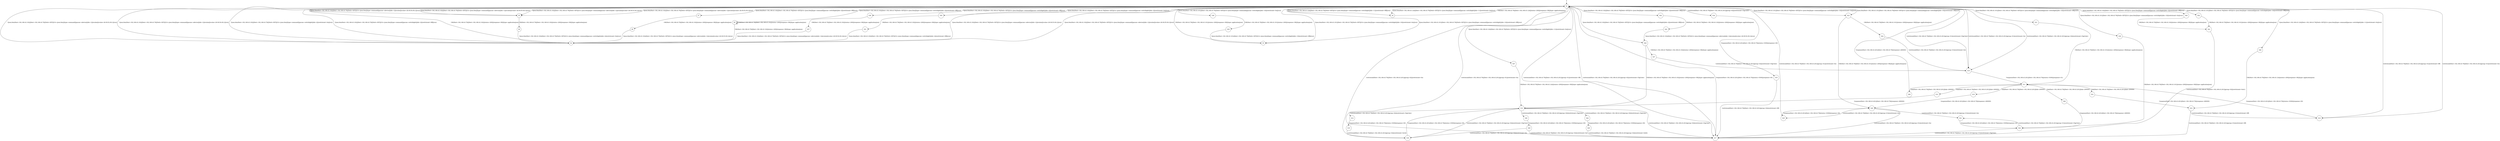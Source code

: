 digraph LTS {
S00[shape=point]
S1[label=S1,shape=circle];
S2[label=S2,shape=circle];
S3[label=S3,shape=circle];
S4[label=S4,shape=circle];
S5[label=S5,shape=circle];
S6[label=S6,shape=circle];
S7[label=S7,shape=circle];
S8[label=S8,shape=circle];
S9[label=S9,shape=circle];
S10[label=S10,shape=circle];
S11[label=S11,shape=circle];
S12[label=S12,shape=circle];
S13[label=S13,shape=circle];
S14[label=S14,shape=circle];
S15[label=S15,shape=circle];
S16[label=S16,shape=circle];
S17[label=S17,shape=circle];
S18[label=S18,shape=circle];
S19[label=S19,shape=circle];
S20[label=S20,shape=circle];
S21[label=S21,shape=circle];
S22[label=S22,shape=circle];
S23[label=S23,shape=circle];
S24[label=S24,shape=circle];
S25[label=S25,shape=circle];
S26[label=S26,shape=circle];
S27[label=S27,shape=circle];
S28[label=S28,shape=circle];
S29[label=S29,shape=circle];
S30[label=S30,shape=circle];
S31[label=S31,shape=circle];
S32[label=S32,shape=circle];
S33[label=S33,shape=circle];
S34[label=S34,shape=circle];
S35[label=S35,shape=circle];
S36[label=S36,shape=circle];
S37[label=S37,shape=circle];
S38[label=S38,shape=circle];
S39[label=S39,shape=circle];
S40[label=S40,shape=circle];
S41[label=S41,shape=circle];
S42[label=S42,shape=circle];
S43[label=S43,shape=circle];
S44[label=S44,shape=circle];
S45[label=S45,shape=circle];
S46[label=S46,shape=circle];
S47[label=S47,shape=circle];
S48[label=S48,shape=circle];
S49[label=S49,shape=circle];
S50[label=S50,shape=circle];
S51[label=S51,shape=circle];
S52[label=S52,shape=circle];
S00 -> S1
S1 -> S2[label ="?/json.htm(Host=192.168.43.102|||Dest=192.168.43.76|||Verb=GET|||Uri=/json.htm|||type=command|||param=udevice|||idx=1|||nvalue|||svalue=26.00;53.00;1|||rssi)"];
S1 -> S2[label ="?/json.htm(Host=192.168.43.102|||Dest=192.168.43.76|||Verb=GET|||Uri=/json.htm|||type=command|||param=udevice|||idx=1|||nvalue|||svalue=26.00;55.00;1|||rssi)"];
S1 -> S2[label ="?/json.htm(Host=192.168.43.102|||Dest=192.168.43.76|||Verb=GET|||Uri=/json.htm|||type=command|||param=udevice|||idx=1|||nvalue|||svalue=26.00;52.00;1|||rssi)"];
S1 -> S2[label ="?/json.htm(Host=192.168.43.102|||Dest=192.168.43.76|||Verb=GET|||Uri=/json.htm|||type=command|||param=udevice|||idx=1|||nvalue|||svalue=26.00;54.00;1|||rssi)"];
S1 -> S2[label ="?/json.htm(Host=192.168.43.102|||Dest=192.168.43.76|||Verb=GET|||Uri=/json.htm|||type=command|||param=switchlight|||idx=2|||switchcmd=On|||rssi)"];
S1 -> S2[label ="?/json.htm(Host=192.168.43.102|||Dest=192.168.43.76|||Verb=GET|||Uri=/json.htm|||type=command|||param=switchlight|||idx=2|||switchcmd=Off|||rssi)"];
S1 -> S3[label ="?/json.htm(Host=192.168.43.101|||Dest=192.168.43.76|||Verb=GET|||Uri=/json.htm|||type=command|||param=switchlight|||idx=10|||switchcmd=On|||rssi)"];
S1 -> S3[label ="?/json.htm(Host=192.168.43.101|||Dest=192.168.43.76|||Verb=GET|||Uri=/json.htm|||type=command|||param=switchlight|||idx=10|||switchcmd=Off|||rssi)"];
S1 -> S4[label ="?/json.htm(Host=192.168.43.124|||Dest=192.168.43.76|||Verb=GET|||Uri=/json.htm|||type=command|||param=switchlight|||idx=11|||switchcmd=Off|||rssi)"];
S1 -> S4[label ="?/json.htm(Host=192.168.43.124|||Dest=192.168.43.76|||Verb=GET|||Uri=/json.htm|||type=command|||param=switchlight|||idx=11|||switchcmd=On|||rssi)"];
S1 -> S5[label ="?/json.htm(Host=192.168.43.102|||Dest=192.168.43.76|||Verb=GET|||Uri=/json.htm|||type=command|||param=udevice|||idx=1|||nvalue|||svalue=26.00;55.00;1|||rssi)"];
S1 -> S5[label ="?/json.htm(Host=192.168.43.102|||Dest=192.168.43.76|||Verb=GET|||Uri=/json.htm|||type=command|||param=udevice|||idx=1|||nvalue|||svalue=26.00;53.00;1|||rssi)"];
S1 -> S5[label ="?/json.htm(Host=192.168.43.102|||Dest=192.168.43.76|||Verb=GET|||Uri=/json.htm|||type=command|||param=udevice|||idx=1|||nvalue|||svalue=26.00;52.00;1|||rssi)"];
S1 -> S5[label ="?/json.htm(Host=192.168.43.102|||Dest=192.168.43.76|||Verb=GET|||Uri=/json.htm|||type=command|||param=udevice|||idx=1|||nvalue|||svalue=26.00;54.00;1|||rssi)"];
S1 -> S7[label ="?/json.htm(Host=192.168.43.102|||Dest=192.168.43.76|||Verb=GET|||Uri=/json.htm|||type=command|||param=switchlight|||idx=2|||switchcmd=Off|||rssi)"];
S1 -> S9[label ="?/json.htm(Host=192.168.43.102|||Dest=192.168.43.76|||Verb=GET|||Uri=/json.htm|||type=command|||param=switchlight|||idx=2|||switchcmd=Off|||rssi)"];
S1 -> S10[label ="!switchcmd(Host=192.168.43.76|||Dest=192.168.43.201|||group=01|||switchcmd=On)"];
S1 -> S10[label ="!switchcmd(Host=192.168.43.76|||Dest=192.168.43.201|||group=02|||switchcmd=ChgColor)"];
S1 -> S10[label ="!switchcmd(Host=192.168.43.76|||Dest=192.168.43.201|||group=01|||switchcmd=ChgColor)"];
S1 -> S16[label ="!switchcmd(Host=192.168.43.76|||Dest=192.168.43.201|||group=02|||switchcmd=On)"];
S1 -> S17[label ="!switchcmd(Host=192.168.43.76|||Dest=192.168.43.201|||group=01|||switchcmd=On)"];
S1 -> S17[label ="!switchcmd(Host=192.168.43.76|||Dest=192.168.43.201|||group=01|||switchcmd=Off)"];
S1 -> S17[label ="!switchcmd(Host=192.168.43.76|||Dest=192.168.43.201|||group=02|||switchcmd=ChgColor)"];
S1 -> S18[label ="!switchcmd(Host=192.168.43.76|||Dest=192.168.43.201|||group=01|||switchcmd=Off)"];
S1 -> S18[label ="!switchcmd(Host=192.168.43.76|||Dest=192.168.43.201|||group=01|||switchcmd=On)"];
S1 -> S23[label ="?/json.htm(Host=192.168.43.101|||Dest=192.168.43.76|||Verb=GET|||Uri=/json.htm|||type=command|||param=switchlight|||idx=10|||switchcmd=On|||rssi)"];
S1 -> S23[label ="?/json.htm(Host=192.168.43.101|||Dest=192.168.43.76|||Verb=GET|||Uri=/json.htm|||type=command|||param=switchlight|||idx=10|||switchcmd=Off|||rssi)"];
S1 -> S25[label ="!switchcmd(Host=192.168.43.76|||Dest=192.168.43.201|||group=01|||switchcmd=On)"];
S1 -> S26[label ="?/json.htm(Host=192.168.43.102|||Dest=192.168.43.76|||Verb=GET|||Uri=/json.htm|||type=command|||param=switchlight|||idx=2|||switchcmd=Off|||rssi)"];
S1 -> S30[label ="?/json.htm(Host=192.168.43.101|||Dest=192.168.43.76|||Verb=GET|||Uri=/json.htm|||type=command|||param=switchlight|||idx=10|||switchcmd=On|||rssi)"];
S1 -> S31[label ="?/json.htm(Host=192.168.43.101|||Dest=192.168.43.76|||Verb=GET|||Uri=/json.htm|||type=command|||param=switchlight|||idx=10|||switchcmd=Off|||rssi)"];
S1 -> S34[label ="!switchcmd(Host=192.168.43.76|||Dest=192.168.43.201|||group=02|||switchcmd=ChgColor)"];
S1 -> S36[label ="?/json.htm(Host=192.168.43.102|||Dest=192.168.43.76|||Verb=GET|||Uri=/json.htm|||type=command|||param=switchlight|||idx=2|||switchcmd=Off|||rssi)"];
S1 -> S38[label ="?/json.htm(Host=192.168.43.101|||Dest=192.168.43.76|||Verb=GET|||Uri=/json.htm|||type=command|||param=switchlight|||idx=10|||switchcmd=On|||rssi)"];
S1 -> S40[label ="?/json.htm(Host=192.168.43.102|||Dest=192.168.43.76|||Verb=GET|||Uri=/json.htm|||type=command|||param=switchlight|||idx=2|||switchcmd=Off|||rssi)"];
S1 -> S42[label ="?/json.htm(Host=192.168.43.102|||Dest=192.168.43.76|||Verb=GET|||Uri=/json.htm|||type=command|||param=switchlight|||idx=2|||switchcmd=Off|||rssi)"];
S1 -> S47[label ="?/json.htm(Host=192.168.43.124|||Dest=192.168.43.76|||Verb=GET|||Uri=/json.htm|||type=command|||param=switchlight|||idx=11|||switchcmd=On|||rssi)"];
S1 -> S48[label ="?/json.htm(Host=192.168.43.124|||Dest=192.168.43.76|||Verb=GET|||Uri=/json.htm|||type=command|||param=switchlight|||idx=11|||switchcmd=On|||rssi)"];
S1 -> S50[label ="?/json.htm(Host=192.168.43.102|||Dest=192.168.43.76|||Verb=GET|||Uri=/json.htm|||type=command|||param=switchlight|||idx=2|||switchcmd=On|||rssi)"];
S1 -> S52[label ="?/json.htm(Host=192.168.43.101|||Dest=192.168.43.76|||Verb=GET|||Uri=/json.htm|||type=command|||param=switchlight|||idx=10|||switchcmd=Off|||rssi)"];
S2 -> S1[label ="!OK(Host=192.168.43.76|||Dest=192.168.43.102|||status=200|||response=OK|||type=application/json)"];
S3 -> S1[label ="!OK(Host=192.168.43.76|||Dest=192.168.43.101|||status=200|||response=OK|||type=application/json)"];
S4 -> S1[label ="!OK(Host=192.168.43.76|||Dest=192.168.43.124|||status=200|||response=OK|||type=application/json)"];
S5 -> S6[label ="!OK(Host=192.168.43.76|||Dest=192.168.43.102|||status=200|||response=OK|||type=application/json)"];
S6 -> S2[label ="?/json.htm(Host=192.168.43.102|||Dest=192.168.43.76|||Verb=GET|||Uri=/json.htm|||type=command|||param=switchlight|||idx=2|||switchcmd=On|||rssi)"];
S7 -> S8[label ="!OK(Host=192.168.43.76|||Dest=192.168.43.102|||status=200|||response=OK|||type=application/json)"];
S8 -> S2[label ="?/json.htm(Host=192.168.43.102|||Dest=192.168.43.76|||Verb=GET|||Uri=/json.htm|||type=command|||param=udevice|||idx=1|||nvalue|||svalue=26.00;53.00;1|||rssi)"];
S9 -> S2[label ="!OK(Host=192.168.43.76|||Dest=192.168.43.102|||status=200|||response=OK|||type=application/json)"];
S9 -> S9[label ="!OK(Host=192.168.43.76|||Dest=192.168.43.102|||status=200|||response=OK|||type=application/json)"];
S10 -> S11[label ="?response(Host=192.168.43.201|||Dest=192.168.43.76|||status=0300|||response=01)"];
S11 -> S12[label ="!link(Host=192.168.43.76|||Dest=192.168.43.201|||link=200000)"];
S11 -> S19[label ="!link(Host=192.168.43.76|||Dest=192.168.43.201|||link=200000)"];
S11 -> S32[label ="!link(Host=192.168.43.76|||Dest=192.168.43.201|||link=200000)"];
S11 -> S46[label ="!link(Host=192.168.43.76|||Dest=192.168.43.201|||link=200000)"];
S11 -> S49[label ="!link(Host=192.168.43.76|||Dest=192.168.43.201|||link=200000)"];
S12 -> S13[label ="?response(Host=192.168.43.201|||Dest=192.168.43.76|||response=280000)"];
S13 -> S14[label ="!switchcmd(Host=192.168.43.76|||Dest=192.168.43.201|||group=02|||switchcmd=ChgColor)"];
S13 -> S16[label ="!switchcmd(Host=192.168.43.76|||Dest=192.168.43.201|||group=02|||switchcmd=ChgColor)"];
S13 -> S17[label ="!switchcmd(Host=192.168.43.76|||Dest=192.168.43.201|||group=02|||switchcmd=ChgColor)"];
S13 -> S28[label ="!switchcmd(Host=192.168.43.76|||Dest=192.168.43.201|||group=02|||switchcmd=ChgColor)"];
S13 -> S44[label ="!switchcmd(Host=192.168.43.76|||Dest=192.168.43.201|||group=02|||switchcmd=ChgColor)"];
S14 -> S15[label ="?response(Host=192.168.43.201|||Dest=192.168.43.76|||status=0300|||response=00)"];
S15 -> S16[label ="!switchcmd(Host=192.168.43.76|||Dest=192.168.43.201|||group=02|||switchcmd=On34)"];
S16 -> S13[label ="?response(Host=192.168.43.201|||Dest=192.168.43.76|||status=0300|||response=00)"];
S17 -> S1[label ="?response(Host=192.168.43.201|||Dest=192.168.43.76|||status=0300|||response=00)"];
S18 -> S11[label ="?response(Host=192.168.43.201|||Dest=192.168.43.76|||status=0300|||response=00)"];
S19 -> S20[label ="?response(Host=192.168.43.201|||Dest=192.168.43.76|||response=280000)"];
S20 -> S17[label ="!switchcmd(Host=192.168.43.76|||Dest=192.168.43.201|||group=01|||switchcmd=On)"];
S20 -> S21[label ="!switchcmd(Host=192.168.43.76|||Dest=192.168.43.201|||group=01|||switchcmd=On)"];
S20 -> S25[label ="!switchcmd(Host=192.168.43.76|||Dest=192.168.43.201|||group=01|||switchcmd=On)"];
S21 -> S22[label ="?response(Host=192.168.43.201|||Dest=192.168.43.76|||status=0300|||response=00)"];
S22 -> S17[label ="!switchcmd(Host=192.168.43.76|||Dest=192.168.43.201|||group=01|||switchcmd=ChgColor)"];
S22 -> S21[label ="!switchcmd(Host=192.168.43.76|||Dest=192.168.43.201|||group=01|||switchcmd=ChgColor)"];
S23 -> S20[label ="!OK(Host=192.168.43.76|||Dest=192.168.43.101|||status=200|||response=OK|||type=application/json)"];
S23 -> S24[label ="!OK(Host=192.168.43.76|||Dest=192.168.43.101|||status=200|||response=OK|||type=application/json)"];
S24 -> S10[label ="!switchcmd(Host=192.168.43.76|||Dest=192.168.43.201|||group=01|||switchcmd=On)"];
S25 -> S20[label ="?response(Host=192.168.43.201|||Dest=192.168.43.76|||status=0300|||response=00)"];
S26 -> S13[label ="!OK(Host=192.168.43.76|||Dest=192.168.43.102|||status=200|||response=OK|||type=application/json)"];
S26 -> S27[label ="!OK(Host=192.168.43.76|||Dest=192.168.43.102|||status=200|||response=OK|||type=application/json)"];
S27 -> S10[label ="!switchcmd(Host=192.168.43.76|||Dest=192.168.43.201|||group=02|||switchcmd=ChgColor)"];
S28 -> S29[label ="?response(Host=192.168.43.201|||Dest=192.168.43.76|||status=0300|||response=00)"];
S29 -> S16[label ="!switchcmd(Host=192.168.43.76|||Dest=192.168.43.201|||group=02|||switchcmd=On)"];
S29 -> S17[label ="!switchcmd(Host=192.168.43.76|||Dest=192.168.43.201|||group=02|||switchcmd=On)"];
S30 -> S22[label ="!OK(Host=192.168.43.76|||Dest=192.168.43.101|||status=200|||response=OK|||type=application/json)"];
S31 -> S11[label ="!OK(Host=192.168.43.76|||Dest=192.168.43.101|||status=200|||response=OK|||type=application/json)"];
S32 -> S33[label ="?response(Host=192.168.43.201|||Dest=192.168.43.76|||response=280000)"];
S33 -> S17[label ="!switchcmd(Host=192.168.43.76|||Dest=192.168.43.201|||group=01|||switchcmd=Off)"];
S33 -> S18[label ="!switchcmd(Host=192.168.43.76|||Dest=192.168.43.201|||group=01|||switchcmd=Off)"];
S34 -> S35[label ="?response(Host=192.168.43.201|||Dest=192.168.43.76|||status=0300|||response=00)"];
S35 -> S17[label ="!switchcmd(Host=192.168.43.76|||Dest=192.168.43.201|||group=02|||switchcmd=Off)"];
S36 -> S37[label ="!OK(Host=192.168.43.76|||Dest=192.168.43.102|||status=200|||response=OK|||type=application/json)"];
S37 -> S2[label ="?/json.htm(Host=192.168.43.102|||Dest=192.168.43.76|||Verb=GET|||Uri=/json.htm|||type=command|||param=udevice|||idx=1|||nvalue|||svalue=26.00;54.00;1|||rssi)"];
S38 -> S39[label ="!OK(Host=192.168.43.76|||Dest=192.168.43.101|||status=200|||response=OK|||type=application/json)"];
S39 -> S3[label ="?/json.htm(Host=192.168.43.101|||Dest=192.168.43.76|||Verb=GET|||Uri=/json.htm|||type=command|||param=switchlight|||idx=10|||switchcmd=Off|||rssi)"];
S40 -> S41[label ="!OK(Host=192.168.43.76|||Dest=192.168.43.102|||status=200|||response=OK|||type=application/json)"];
S41 -> S17[label ="!switchcmd(Host=192.168.43.76|||Dest=192.168.43.201|||group=02|||switchcmd=On41)"];
S42 -> S43[label ="!OK(Host=192.168.43.76|||Dest=192.168.43.102|||status=200|||response=OK|||type=application/json)"];
S43 -> S26[label ="?/json.htm(Host=192.168.43.102|||Dest=192.168.43.76|||Verb=GET|||Uri=/json.htm|||type=command|||param=udevice|||idx=1|||nvalue|||svalue=26.00;52.00;1|||rssi)"];
S44 -> S45[label ="?response(Host=192.168.43.201|||Dest=192.168.43.76|||status=0300|||response=00)"];
S45 -> S17[label ="!switchcmd(Host=192.168.43.76|||Dest=192.168.43.201|||group=02|||switchcmd=On94)"];
S46 -> S22[label ="?response(Host=192.168.43.201|||Dest=192.168.43.76|||response=280000)"];
S47 -> S13[label ="!OK(Host=192.168.43.76|||Dest=192.168.43.124|||status=200|||response=OK|||type=application/json)"];
S48 -> S33[label ="!OK(Host=192.168.43.76|||Dest=192.168.43.124|||status=200|||response=OK|||type=application/json)"];
S49 -> S1[label ="?response(Host=192.168.43.201|||Dest=192.168.43.76|||response=280000)"];
S50 -> S51[label ="!OK(Host=192.168.43.76|||Dest=192.168.43.102|||status=200|||response=OK|||type=application/json)"];
S51 -> S2[label ="?/json.htm(Host=192.168.43.102|||Dest=192.168.43.76|||Verb=GET|||Uri=/json.htm|||type=command|||param=switchlight|||idx=2|||switchcmd=Off|||rssi)"];
S52 -> S41[label ="!OK(Host=192.168.43.76|||Dest=192.168.43.101|||status=200|||response=OK|||type=application/json)"];
}
